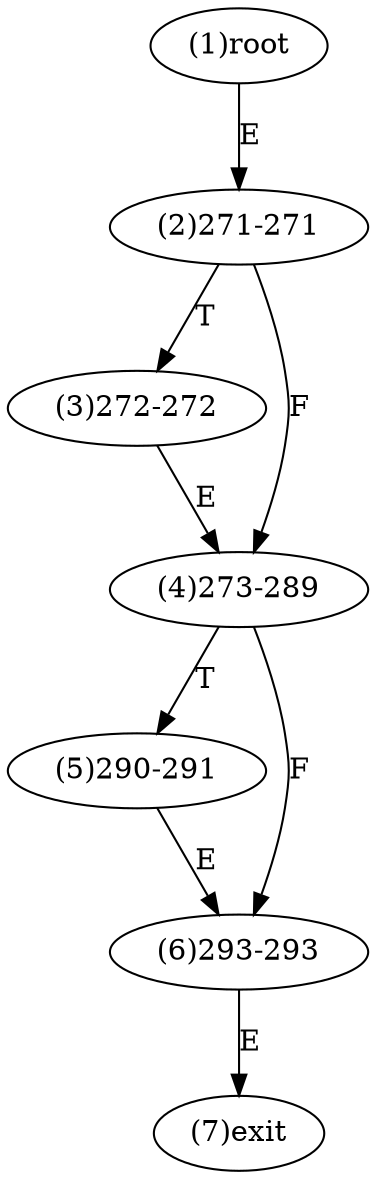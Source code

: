 digraph "" { 
1[ label="(1)root"];
2[ label="(2)271-271"];
3[ label="(3)272-272"];
4[ label="(4)273-289"];
5[ label="(5)290-291"];
6[ label="(6)293-293"];
7[ label="(7)exit"];
1->2[ label="E"];
2->4[ label="F"];
2->3[ label="T"];
3->4[ label="E"];
4->6[ label="F"];
4->5[ label="T"];
5->6[ label="E"];
6->7[ label="E"];
}
